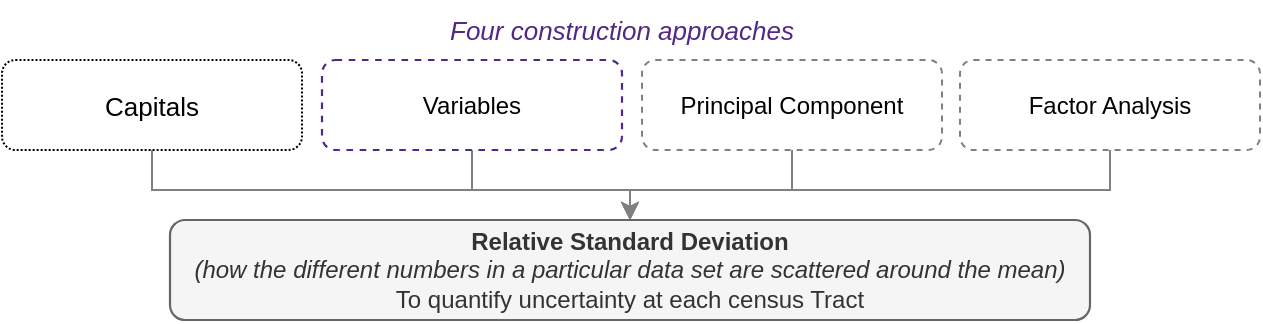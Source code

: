 <mxfile version="21.8.2" type="github">
  <diagram name="Page-1" id="65equGSbjDSZer9oPUZJ">
    <mxGraphModel dx="104" dy="620" grid="1" gridSize="10" guides="1" tooltips="1" connect="1" arrows="1" fold="1" page="1" pageScale="1" pageWidth="850" pageHeight="1100" math="0" shadow="0">
      <root>
        <mxCell id="0" />
        <mxCell id="1" parent="0" />
        <mxCell id="CHyhpadT5GeykP6sat7y-10" style="edgeStyle=orthogonalEdgeStyle;rounded=0;orthogonalLoop=1;jettySize=auto;html=1;exitX=0.5;exitY=1;exitDx=0;exitDy=0;strokeColor=#808080;" parent="1" source="CHyhpadT5GeykP6sat7y-1" target="CHyhpadT5GeykP6sat7y-5" edge="1">
          <mxGeometry relative="1" as="geometry" />
        </mxCell>
        <mxCell id="CHyhpadT5GeykP6sat7y-1" value="Variables" style="text;html=1;strokeColor=#512888;fillColor=none;align=center;verticalAlign=middle;whiteSpace=wrap;rounded=1;fontSize=12;fontColor=default;dashed=1;strokeWidth=1.1;labelBorderColor=none;labelBackgroundColor=none;" parent="1" vertex="1">
          <mxGeometry x="1180" y="140" width="150" height="45" as="geometry" />
        </mxCell>
        <mxCell id="CHyhpadT5GeykP6sat7y-6" style="edgeStyle=orthogonalEdgeStyle;rounded=0;orthogonalLoop=1;jettySize=auto;html=1;exitX=0.5;exitY=1;exitDx=0;exitDy=0;entryX=0.5;entryY=0;entryDx=0;entryDy=0;strokeColor=#808080;" parent="1" source="CHyhpadT5GeykP6sat7y-2" target="CHyhpadT5GeykP6sat7y-5" edge="1">
          <mxGeometry relative="1" as="geometry">
            <Array as="points">
              <mxPoint x="1095" y="205" />
              <mxPoint x="1334" y="205" />
            </Array>
          </mxGeometry>
        </mxCell>
        <mxCell id="CHyhpadT5GeykP6sat7y-2" value="&lt;font color=&quot;#000000&quot;&gt;Capitals&lt;/font&gt;" style="text;html=1;strokeColor=#000000;fillColor=none;align=center;verticalAlign=middle;whiteSpace=wrap;rounded=1;fontSize=13;fontColor=#666666;dashed=1;dashPattern=1 1;" parent="1" vertex="1">
          <mxGeometry x="1020" y="140" width="150" height="45" as="geometry" />
        </mxCell>
        <mxCell id="CHyhpadT5GeykP6sat7y-11" style="edgeStyle=orthogonalEdgeStyle;rounded=0;orthogonalLoop=1;jettySize=auto;html=1;exitX=0.5;exitY=1;exitDx=0;exitDy=0;entryX=0.5;entryY=0;entryDx=0;entryDy=0;strokeColor=#808080;" parent="1" source="CHyhpadT5GeykP6sat7y-3" target="CHyhpadT5GeykP6sat7y-5" edge="1">
          <mxGeometry relative="1" as="geometry" />
        </mxCell>
        <mxCell id="CHyhpadT5GeykP6sat7y-3" value="&lt;font color=&quot;#000000&quot;&gt;Principal Component&lt;/font&gt;" style="text;html=1;strokeColor=#808080;fillColor=none;align=center;verticalAlign=middle;whiteSpace=wrap;rounded=1;glass=0;shadow=0;fontColor=#666666;dashed=1;" parent="1" vertex="1">
          <mxGeometry x="1340" y="140" width="150" height="45" as="geometry" />
        </mxCell>
        <mxCell id="CHyhpadT5GeykP6sat7y-12" style="edgeStyle=orthogonalEdgeStyle;rounded=0;orthogonalLoop=1;jettySize=auto;html=1;exitX=0.5;exitY=1;exitDx=0;exitDy=0;strokeColor=#808080;" parent="1" source="CHyhpadT5GeykP6sat7y-4" target="CHyhpadT5GeykP6sat7y-5" edge="1">
          <mxGeometry relative="1" as="geometry">
            <Array as="points">
              <mxPoint x="1574" y="205" />
              <mxPoint x="1334" y="205" />
            </Array>
          </mxGeometry>
        </mxCell>
        <mxCell id="CHyhpadT5GeykP6sat7y-4" value="&lt;font color=&quot;#000000&quot;&gt;Factor Analysis&lt;/font&gt;" style="text;html=1;strokeColor=#808080;fillColor=none;align=center;verticalAlign=middle;whiteSpace=wrap;rounded=1;glass=0;shadow=0;fontColor=#666666;dashed=1;" parent="1" vertex="1">
          <mxGeometry x="1499" y="140" width="150" height="45" as="geometry" />
        </mxCell>
        <mxCell id="CHyhpadT5GeykP6sat7y-5" value="&lt;b&gt;Relative Standard Deviation&lt;/b&gt;&lt;br&gt;&lt;i&gt;(how the different numbers in a particular data set are scattered around the mean)&lt;/i&gt;&lt;br&gt;To quantify uncertainty at each census Tract" style="text;html=1;strokeColor=#666666;fillColor=#f5f5f5;align=center;verticalAlign=middle;whiteSpace=wrap;rounded=1;fontSize=12;fontColor=#333333;strokeWidth=1.1;labelBorderColor=none;labelBackgroundColor=none;" parent="1" vertex="1">
          <mxGeometry x="1104" y="220" width="460" height="50" as="geometry" />
        </mxCell>
        <mxCell id="JvXEF1yzR9RJbC-693Ci-1" value="Four construction approaches" style="text;html=1;strokeColor=none;fillColor=none;align=center;verticalAlign=middle;whiteSpace=wrap;rounded=0;fontSize=13;fontStyle=2;fontColor=#512888;" vertex="1" parent="1">
          <mxGeometry x="1020" y="110" width="620" height="30" as="geometry" />
        </mxCell>
      </root>
    </mxGraphModel>
  </diagram>
</mxfile>

